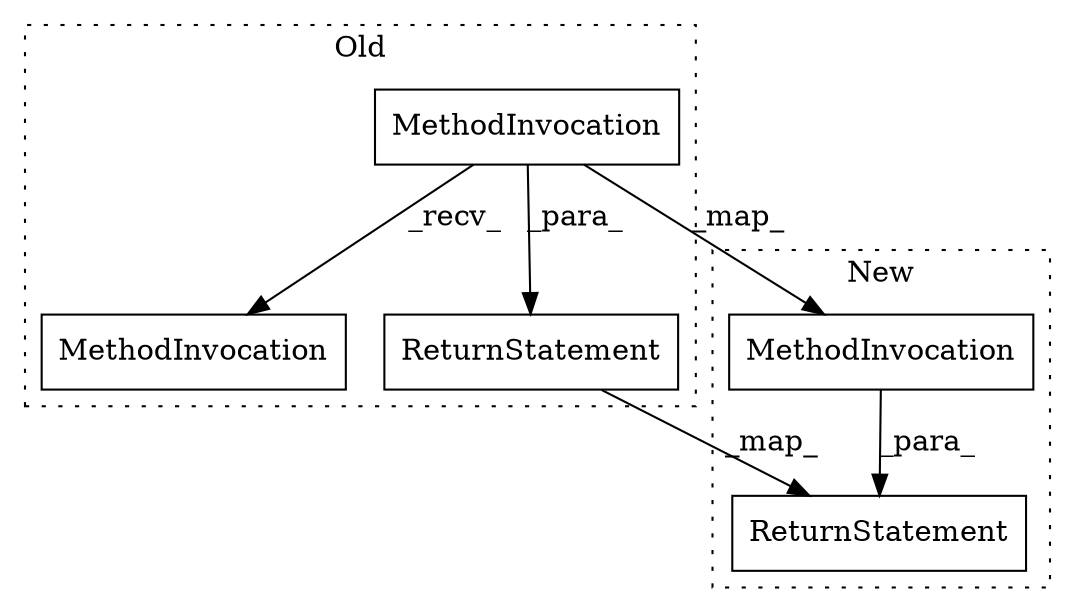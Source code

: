 digraph G {
subgraph cluster0 {
1 [label="MethodInvocation" a="32" s="2593,2638" l="17,1" shape="box"];
3 [label="MethodInvocation" a="32" s="2957" l="7" shape="box"];
4 [label="ReturnStatement" a="41" s="2974" l="7" shape="box"];
label = "Old";
style="dotted";
}
subgraph cluster1 {
2 [label="MethodInvocation" a="32" s="2973,3018" l="17,1" shape="box"];
5 [label="ReturnStatement" a="41" s="3499" l="7" shape="box"];
label = "New";
style="dotted";
}
1 -> 3 [label="_recv_"];
1 -> 4 [label="_para_"];
1 -> 2 [label="_map_"];
2 -> 5 [label="_para_"];
4 -> 5 [label="_map_"];
}